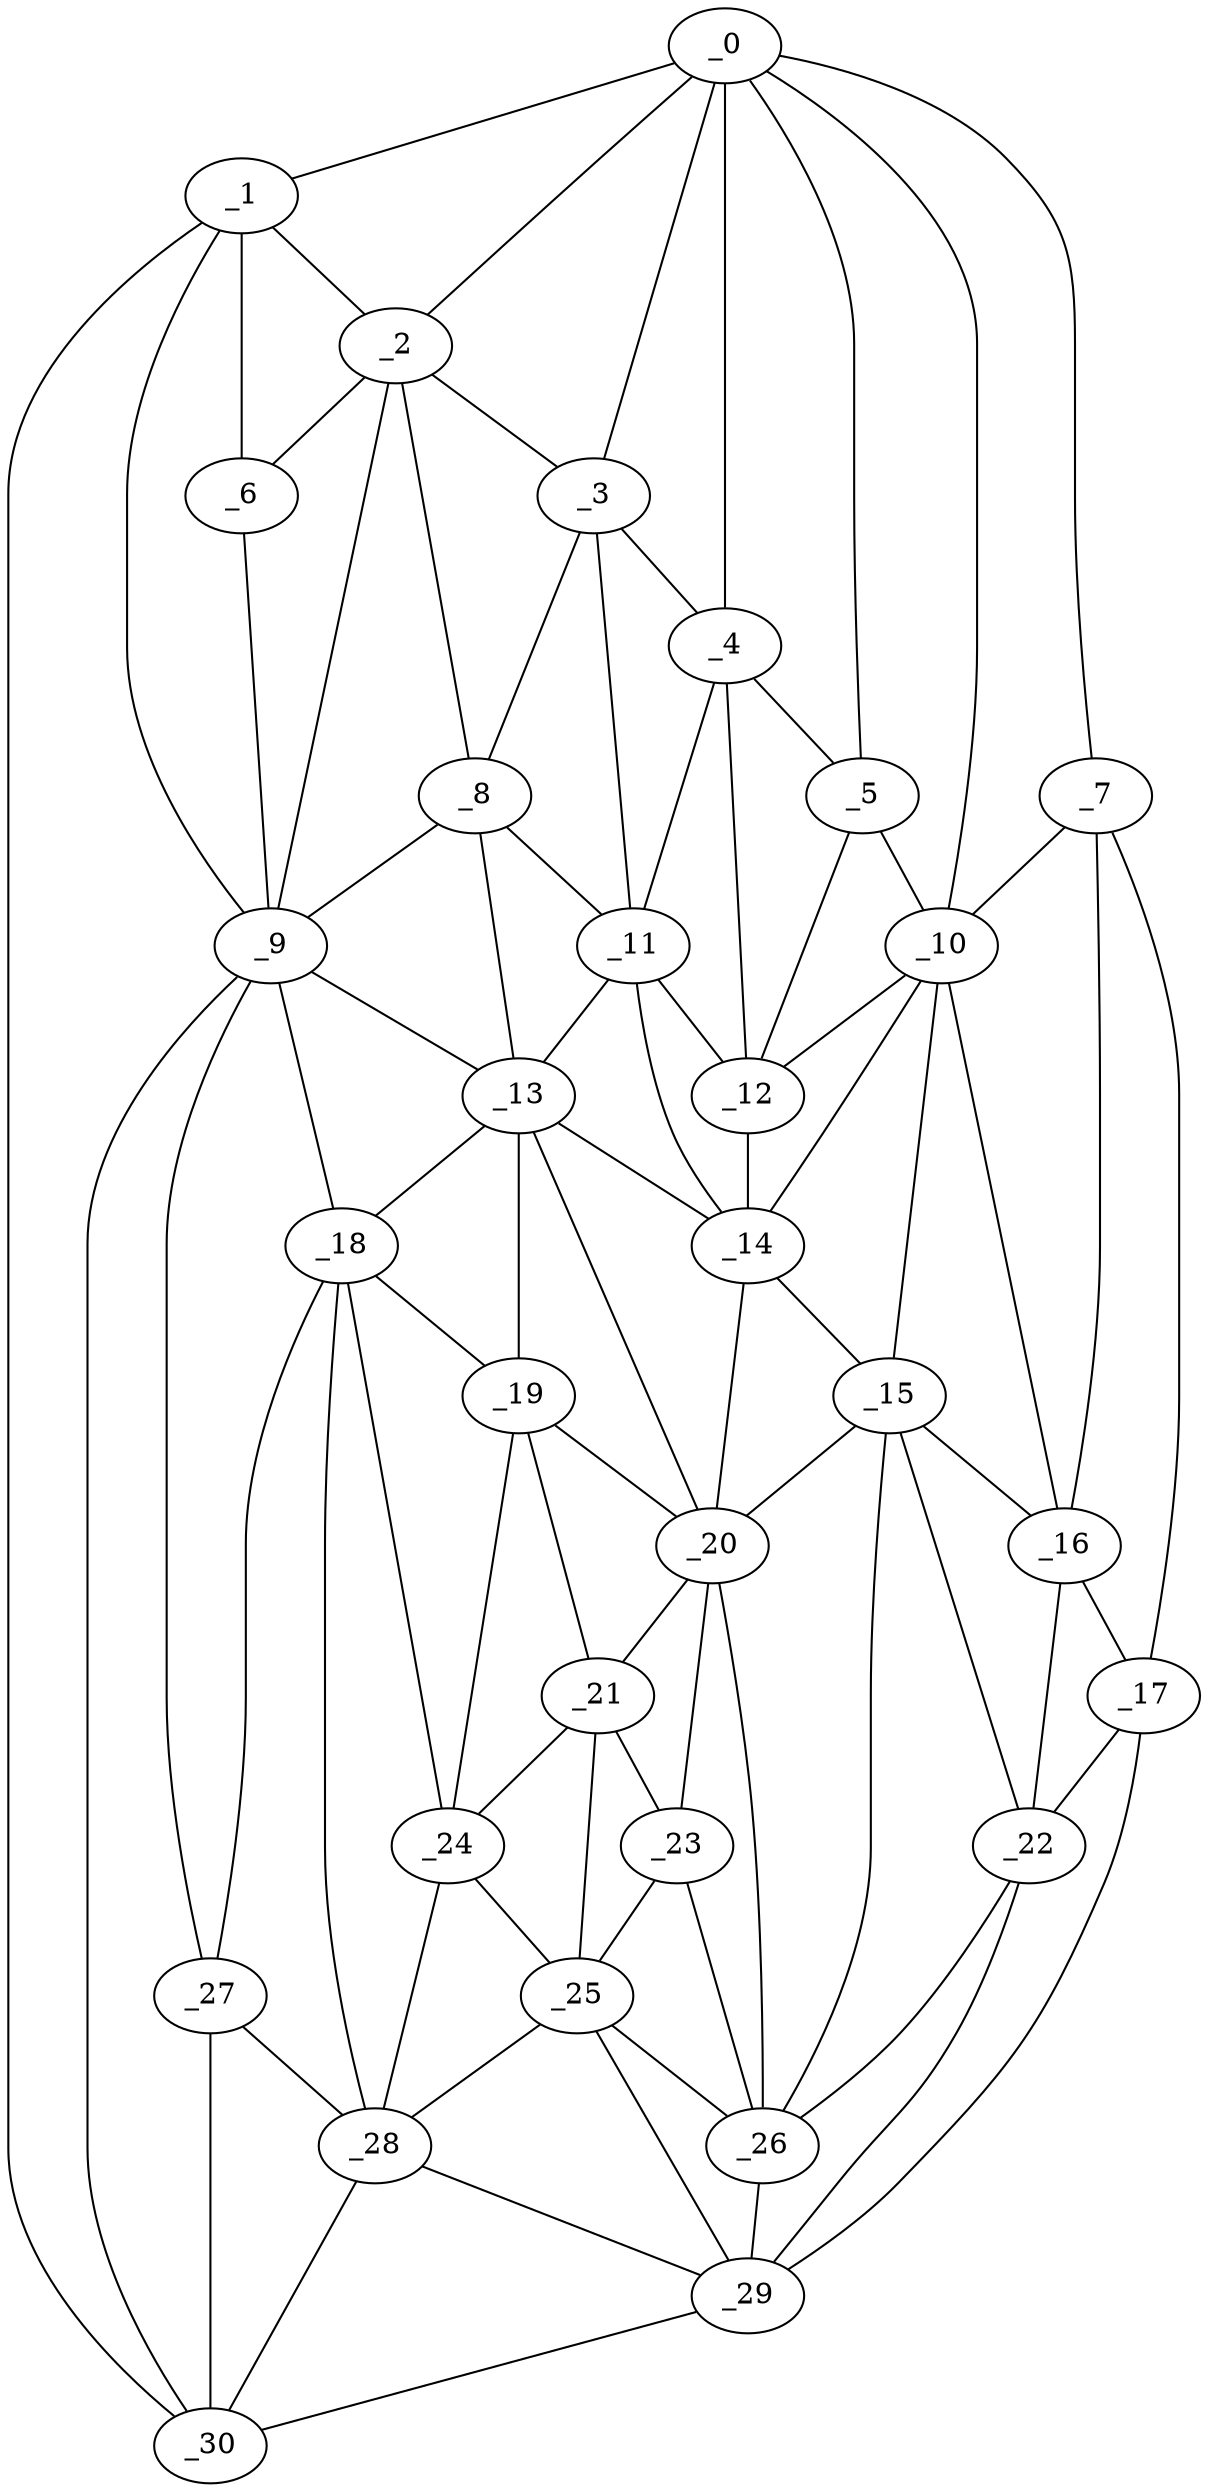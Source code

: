 graph "obj22__195.gxl" {
	_0	 [x=37,
		y=119];
	_1	 [x=39,
		y=9];
	_0 -- _1	 [valence=1];
	_2	 [x=40,
		y=67];
	_0 -- _2	 [valence=1];
	_3	 [x=40,
		y=79];
	_0 -- _3	 [valence=1];
	_4	 [x=40,
		y=88];
	_0 -- _4	 [valence=2];
	_5	 [x=40,
		y=98];
	_0 -- _5	 [valence=2];
	_7	 [x=51,
		y=123];
	_0 -- _7	 [valence=1];
	_10	 [x=57,
		y=102];
	_0 -- _10	 [valence=2];
	_1 -- _2	 [valence=2];
	_6	 [x=41,
		y=58];
	_1 -- _6	 [valence=2];
	_9	 [x=55,
		y=60];
	_1 -- _9	 [valence=2];
	_30	 [x=94,
		y=11];
	_1 -- _30	 [valence=1];
	_2 -- _3	 [valence=2];
	_2 -- _6	 [valence=1];
	_8	 [x=52,
		y=71];
	_2 -- _8	 [valence=2];
	_2 -- _9	 [valence=2];
	_3 -- _4	 [valence=2];
	_3 -- _8	 [valence=2];
	_11	 [x=58,
		y=82];
	_3 -- _11	 [valence=2];
	_4 -- _5	 [valence=2];
	_4 -- _11	 [valence=2];
	_12	 [x=58,
		y=91];
	_4 -- _12	 [valence=1];
	_5 -- _10	 [valence=2];
	_5 -- _12	 [valence=2];
	_6 -- _9	 [valence=2];
	_7 -- _10	 [valence=1];
	_16	 [x=70,
		y=110];
	_7 -- _16	 [valence=2];
	_17	 [x=70,
		y=125];
	_7 -- _17	 [valence=1];
	_8 -- _9	 [valence=2];
	_8 -- _11	 [valence=2];
	_13	 [x=63,
		y=77];
	_8 -- _13	 [valence=1];
	_9 -- _13	 [valence=1];
	_18	 [x=74,
		y=68];
	_9 -- _18	 [valence=2];
	_27	 [x=87,
		y=65];
	_9 -- _27	 [valence=2];
	_9 -- _30	 [valence=1];
	_10 -- _12	 [valence=1];
	_14	 [x=63,
		y=93];
	_10 -- _14	 [valence=2];
	_15	 [x=67,
		y=103];
	_10 -- _15	 [valence=1];
	_10 -- _16	 [valence=2];
	_11 -- _12	 [valence=1];
	_11 -- _13	 [valence=1];
	_11 -- _14	 [valence=2];
	_12 -- _14	 [valence=2];
	_13 -- _14	 [valence=2];
	_13 -- _18	 [valence=2];
	_19	 [x=74,
		y=77];
	_13 -- _19	 [valence=1];
	_20	 [x=76,
		y=91];
	_13 -- _20	 [valence=1];
	_14 -- _15	 [valence=2];
	_14 -- _20	 [valence=2];
	_15 -- _16	 [valence=2];
	_15 -- _20	 [valence=1];
	_22	 [x=80,
		y=111];
	_15 -- _22	 [valence=2];
	_26	 [x=86,
		y=103];
	_15 -- _26	 [valence=2];
	_16 -- _17	 [valence=1];
	_16 -- _22	 [valence=2];
	_17 -- _22	 [valence=1];
	_29	 [x=91,
		y=123];
	_17 -- _29	 [valence=1];
	_18 -- _19	 [valence=2];
	_24	 [x=86,
		y=76];
	_18 -- _24	 [valence=2];
	_18 -- _27	 [valence=2];
	_28	 [x=87,
		y=70];
	_18 -- _28	 [valence=2];
	_19 -- _20	 [valence=2];
	_21	 [x=80,
		y=83];
	_19 -- _21	 [valence=2];
	_19 -- _24	 [valence=2];
	_20 -- _21	 [valence=1];
	_23	 [x=81,
		y=92];
	_20 -- _23	 [valence=2];
	_20 -- _26	 [valence=2];
	_21 -- _23	 [valence=1];
	_21 -- _24	 [valence=1];
	_25	 [x=86,
		y=90];
	_21 -- _25	 [valence=2];
	_22 -- _26	 [valence=2];
	_22 -- _29	 [valence=2];
	_23 -- _25	 [valence=2];
	_23 -- _26	 [valence=1];
	_24 -- _25	 [valence=1];
	_24 -- _28	 [valence=1];
	_25 -- _26	 [valence=2];
	_25 -- _28	 [valence=2];
	_25 -- _29	 [valence=1];
	_26 -- _29	 [valence=1];
	_27 -- _28	 [valence=2];
	_27 -- _30	 [valence=2];
	_28 -- _29	 [valence=2];
	_28 -- _30	 [valence=1];
	_29 -- _30	 [valence=1];
}
